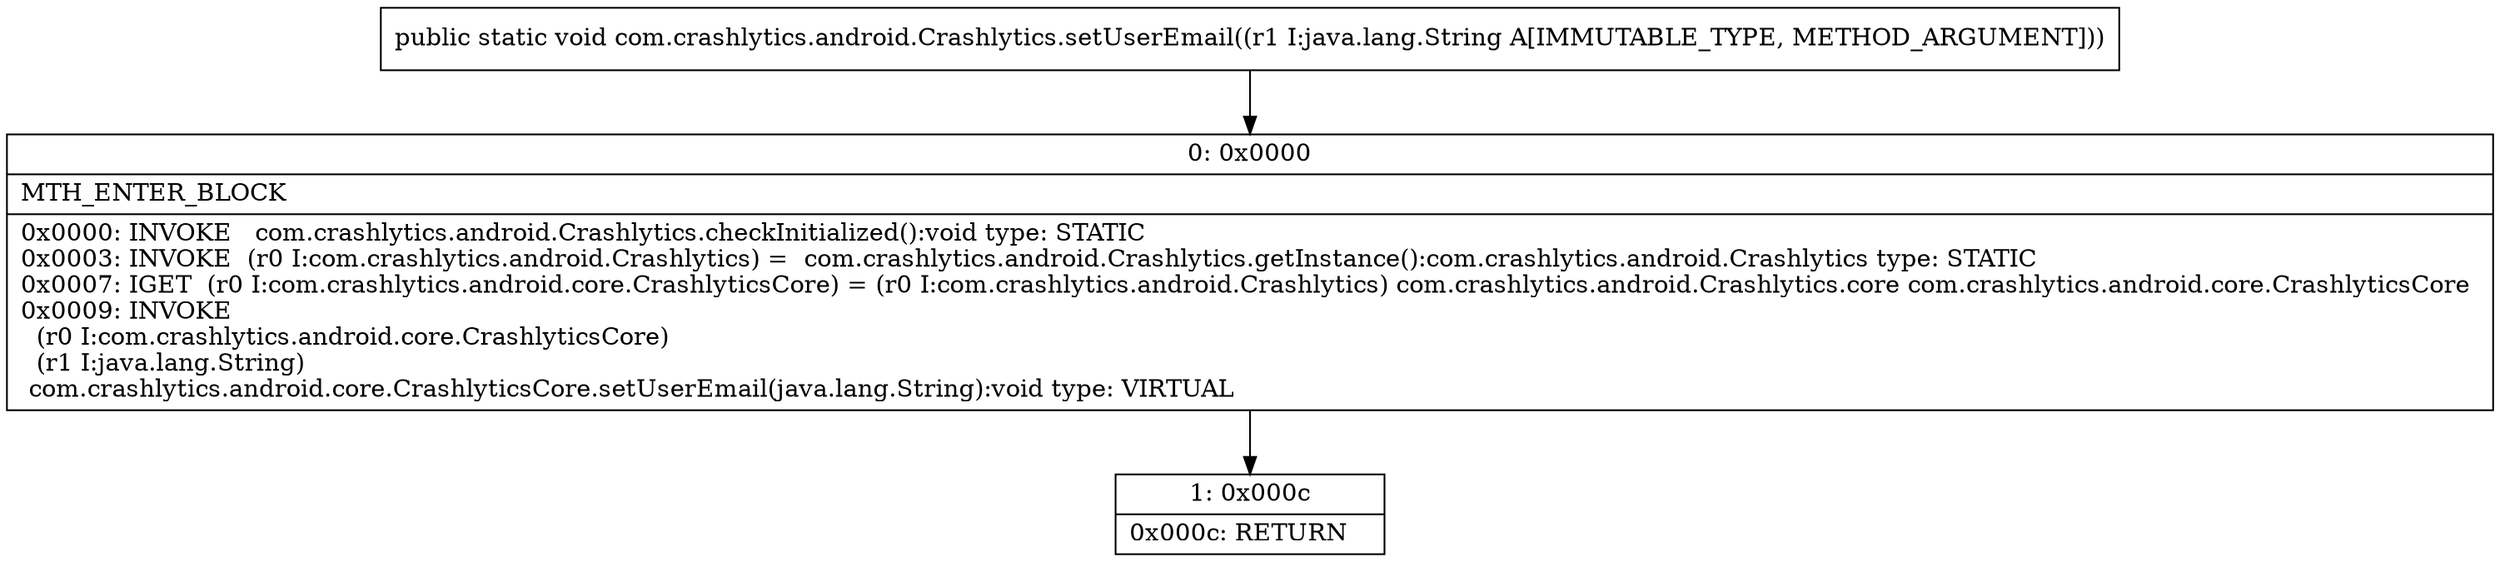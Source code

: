 digraph "CFG forcom.crashlytics.android.Crashlytics.setUserEmail(Ljava\/lang\/String;)V" {
Node_0 [shape=record,label="{0\:\ 0x0000|MTH_ENTER_BLOCK\l|0x0000: INVOKE   com.crashlytics.android.Crashlytics.checkInitialized():void type: STATIC \l0x0003: INVOKE  (r0 I:com.crashlytics.android.Crashlytics) =  com.crashlytics.android.Crashlytics.getInstance():com.crashlytics.android.Crashlytics type: STATIC \l0x0007: IGET  (r0 I:com.crashlytics.android.core.CrashlyticsCore) = (r0 I:com.crashlytics.android.Crashlytics) com.crashlytics.android.Crashlytics.core com.crashlytics.android.core.CrashlyticsCore \l0x0009: INVOKE  \l  (r0 I:com.crashlytics.android.core.CrashlyticsCore)\l  (r1 I:java.lang.String)\l com.crashlytics.android.core.CrashlyticsCore.setUserEmail(java.lang.String):void type: VIRTUAL \l}"];
Node_1 [shape=record,label="{1\:\ 0x000c|0x000c: RETURN   \l}"];
MethodNode[shape=record,label="{public static void com.crashlytics.android.Crashlytics.setUserEmail((r1 I:java.lang.String A[IMMUTABLE_TYPE, METHOD_ARGUMENT])) }"];
MethodNode -> Node_0;
Node_0 -> Node_1;
}

